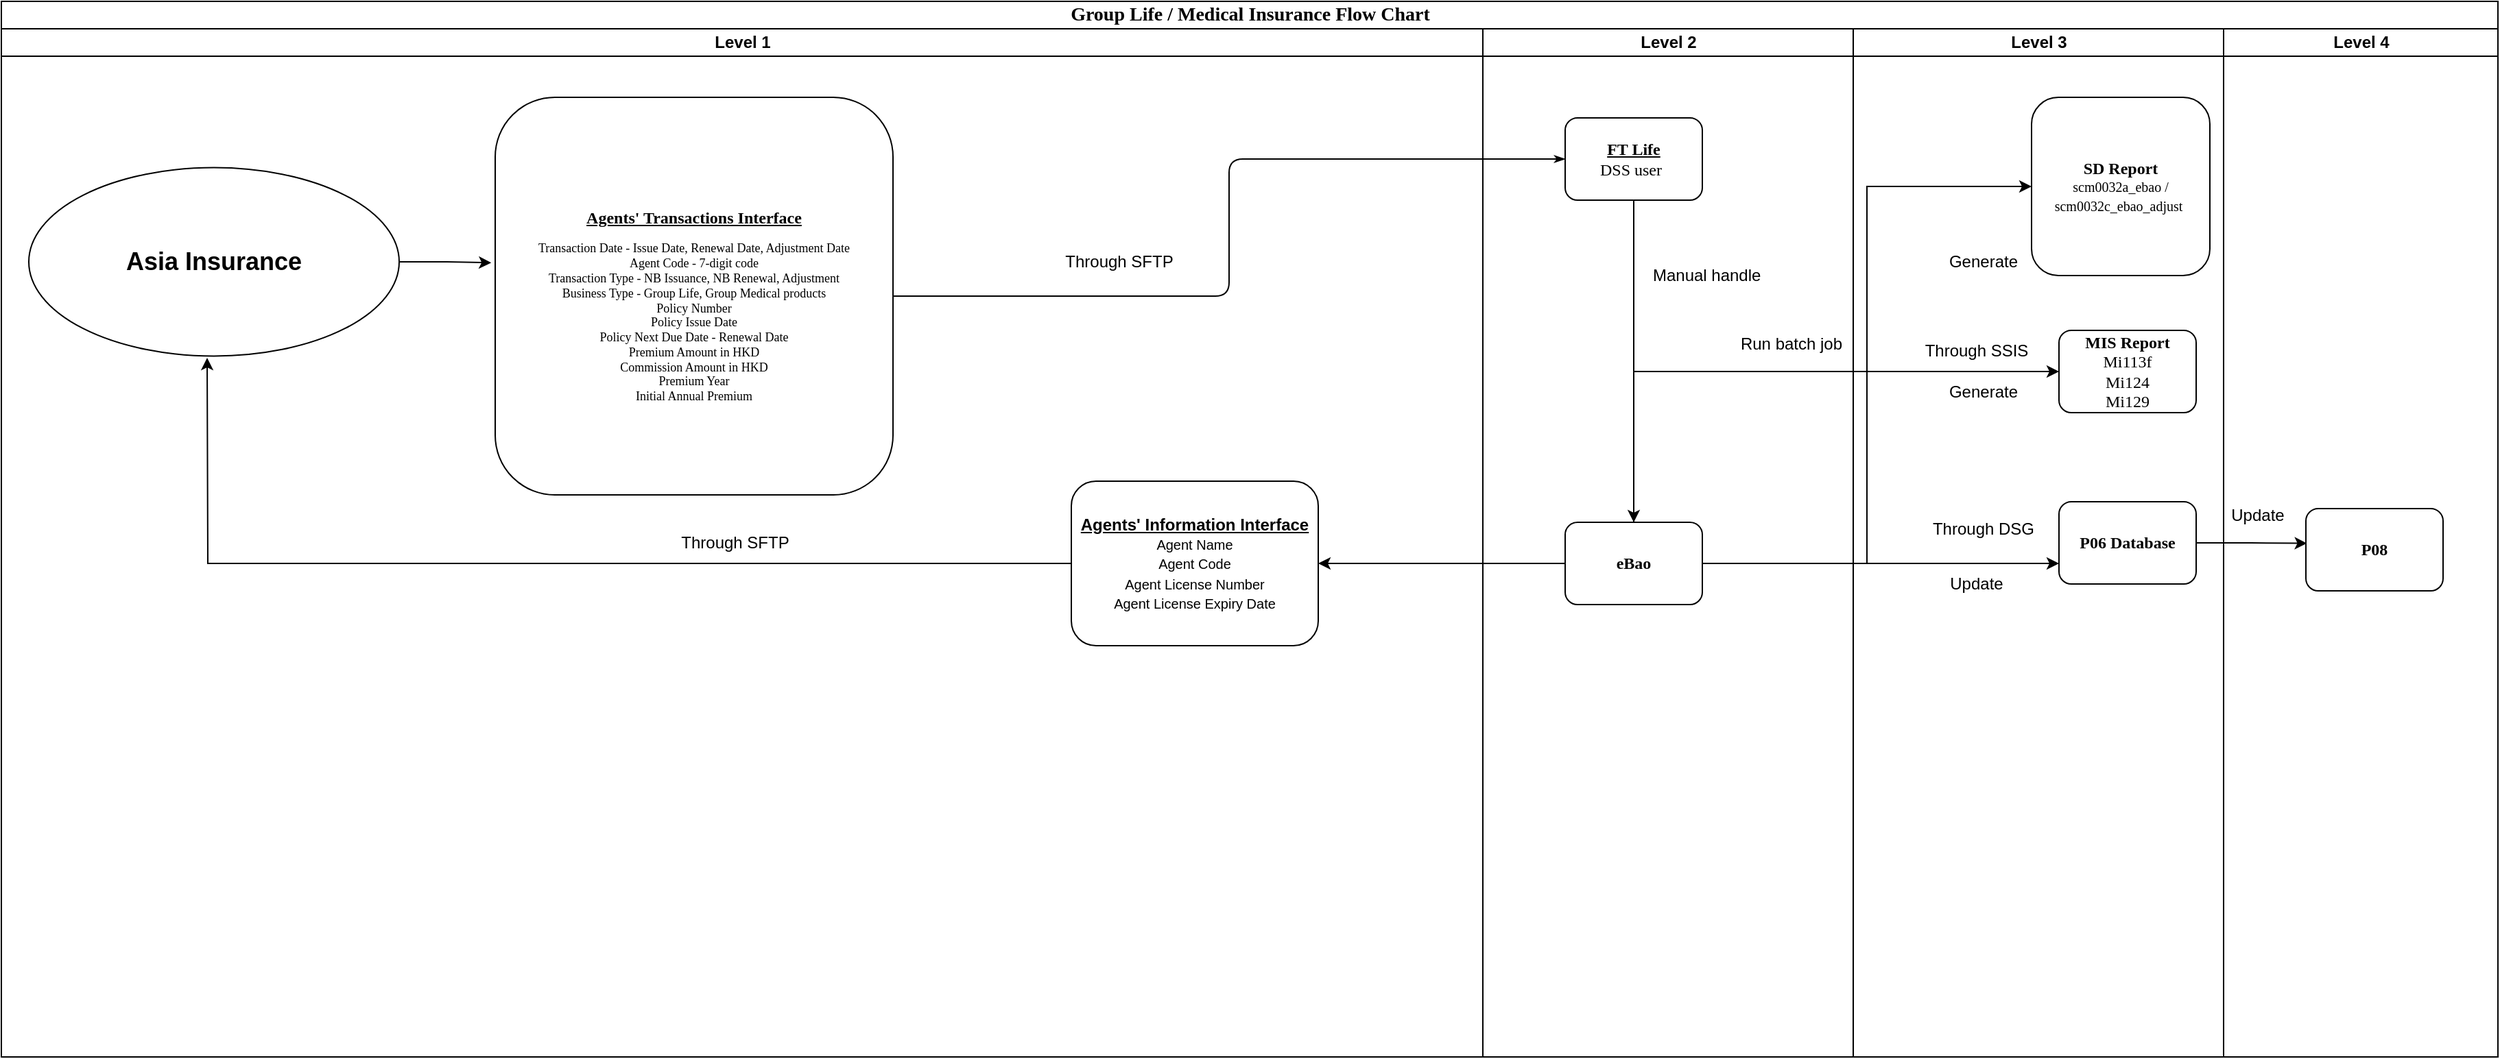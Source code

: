 <mxfile version="22.0.8" type="device">
  <diagram name="Page-1" id="74e2e168-ea6b-b213-b513-2b3c1d86103e">
    <mxGraphModel dx="2607" dy="1436" grid="1" gridSize="10" guides="1" tooltips="1" connect="1" arrows="1" fold="1" page="1" pageScale="1" pageWidth="1100" pageHeight="850" background="none" math="0" shadow="0">
      <root>
        <mxCell id="0" />
        <mxCell id="1" parent="0" />
        <mxCell id="77e6c97f196da883-1" value="&lt;font style=&quot;font-size: 14px;&quot;&gt;Group Life / Medical Insurance Flow Chart&lt;/font&gt;" style="swimlane;html=1;childLayout=stackLayout;startSize=20;rounded=0;shadow=0;labelBackgroundColor=none;strokeWidth=1;fontFamily=Verdana;fontSize=8;align=center;" parent="1" vertex="1">
          <mxGeometry x="230" y="40" width="1820" height="770" as="geometry" />
        </mxCell>
        <mxCell id="77e6c97f196da883-2" value="Level 1" style="swimlane;html=1;startSize=20;" parent="77e6c97f196da883-1" vertex="1">
          <mxGeometry y="20" width="1080" height="750" as="geometry" />
        </mxCell>
        <mxCell id="77e6c97f196da883-8" value="&lt;font style=&quot;&quot;&gt;&lt;font style=&quot;font-size: 12px;&quot;&gt;&lt;u style=&quot;&quot;&gt;&lt;b style=&quot;&quot;&gt;&lt;br&gt;&lt;/b&gt;&lt;/u&gt;&lt;b&gt;&lt;u&gt;Agents&#39; Transactions Interface&lt;/u&gt;&lt;/b&gt;&lt;br&gt;&lt;/font&gt;&lt;br&gt;&lt;div style=&quot;font-size: 9px;&quot;&gt;Transaction Date - Issue Date, Renewal Date, Adjustment Date&lt;/div&gt;&lt;div style=&quot;font-size: 9px;&quot;&gt;Agent Code - 7-digit code&lt;/div&gt;&lt;div style=&quot;font-size: 9px;&quot;&gt;Transaction Type - NB Issuance, NB Renewal, Adjustment&lt;/div&gt;&lt;div style=&quot;font-size: 9px;&quot;&gt;Business Type - Group Life, Group Medical products&lt;/div&gt;&lt;div style=&quot;font-size: 9px;&quot;&gt;Policy Number&lt;/div&gt;&lt;div style=&quot;font-size: 9px;&quot;&gt;Policy Issue Date&lt;/div&gt;&lt;div style=&quot;font-size: 9px;&quot;&gt;Policy Next Due Date - Renewal Date&lt;/div&gt;&lt;div style=&quot;font-size: 9px;&quot;&gt;Premium Amount in HKD&lt;/div&gt;&lt;div style=&quot;font-size: 9px;&quot;&gt;Commission Amount in HKD&lt;/div&gt;&lt;div style=&quot;font-size: 9px;&quot;&gt;Premium Year&lt;/div&gt;&lt;div style=&quot;font-size: 9px;&quot;&gt;Initial Annual Premium&lt;/div&gt;&lt;/font&gt;" style="rounded=1;whiteSpace=wrap;html=1;shadow=0;labelBackgroundColor=none;strokeWidth=1;fontFamily=Verdana;fontSize=8;align=center;" parent="77e6c97f196da883-2" vertex="1">
          <mxGeometry x="360" y="50" width="290" height="290" as="geometry" />
        </mxCell>
        <mxCell id="zQwO_k3t3CgDYdLT3B1n-18" value="Through SFTP" style="text;html=1;strokeColor=none;fillColor=none;align=center;verticalAlign=middle;whiteSpace=wrap;rounded=0;" vertex="1" parent="77e6c97f196da883-2">
          <mxGeometry x="750" y="150" width="130" height="40" as="geometry" />
        </mxCell>
        <mxCell id="zQwO_k3t3CgDYdLT3B1n-71" style="edgeStyle=orthogonalEdgeStyle;rounded=0;orthogonalLoop=1;jettySize=auto;html=1;" edge="1" parent="77e6c97f196da883-2" source="zQwO_k3t3CgDYdLT3B1n-51">
          <mxGeometry relative="1" as="geometry">
            <mxPoint x="150" y="240" as="targetPoint" />
          </mxGeometry>
        </mxCell>
        <mxCell id="zQwO_k3t3CgDYdLT3B1n-51" value="&lt;u&gt;&lt;b&gt;Agents&#39; Information Interface&lt;/b&gt;&lt;/u&gt;&lt;br&gt;&lt;div&gt;&lt;font style=&quot;font-size: 10px;&quot;&gt;Agent Na&lt;/font&gt;&lt;font style=&quot;font-size: 10px;&quot;&gt;me&lt;/font&gt;&lt;/div&gt;&lt;div&gt;&lt;font style=&quot;font-size: 10px;&quot;&gt;Agent Code&lt;/font&gt;&lt;/div&gt;&lt;div&gt;&lt;font style=&quot;font-size: 10px;&quot;&gt;Agent License Number&lt;/font&gt;&lt;/div&gt;&lt;div&gt;&lt;font style=&quot;font-size: 10px;&quot;&gt;Agent License Expiry Date&lt;/font&gt;&lt;/div&gt;" style="rounded=1;whiteSpace=wrap;html=1;" vertex="1" parent="77e6c97f196da883-2">
          <mxGeometry x="780" y="330" width="180" height="120" as="geometry" />
        </mxCell>
        <mxCell id="zQwO_k3t3CgDYdLT3B1n-59" value="Through SFTP" style="text;html=1;strokeColor=none;fillColor=none;align=center;verticalAlign=middle;whiteSpace=wrap;rounded=0;" vertex="1" parent="77e6c97f196da883-2">
          <mxGeometry x="450" y="355" width="170" height="40" as="geometry" />
        </mxCell>
        <mxCell id="zQwO_k3t3CgDYdLT3B1n-65" value="&lt;b style=&quot;border-color: var(--border-color);&quot;&gt;&lt;font style=&quot;border-color: var(--border-color); font-size: 18px;&quot;&gt;Asia Insurance&lt;/font&gt;&lt;/b&gt;" style="ellipse;whiteSpace=wrap;html=1;" vertex="1" parent="77e6c97f196da883-2">
          <mxGeometry x="20" y="101.25" width="270" height="137.5" as="geometry" />
        </mxCell>
        <mxCell id="zQwO_k3t3CgDYdLT3B1n-66" style="edgeStyle=orthogonalEdgeStyle;rounded=0;orthogonalLoop=1;jettySize=auto;html=1;entryX=-0.01;entryY=0.416;entryDx=0;entryDy=0;entryPerimeter=0;" edge="1" parent="77e6c97f196da883-2" source="zQwO_k3t3CgDYdLT3B1n-65" target="77e6c97f196da883-8">
          <mxGeometry relative="1" as="geometry" />
        </mxCell>
        <mxCell id="77e6c97f196da883-26" style="edgeStyle=orthogonalEdgeStyle;rounded=1;html=1;labelBackgroundColor=none;startArrow=none;startFill=0;startSize=5;endArrow=classicThin;endFill=1;endSize=5;jettySize=auto;orthogonalLoop=1;strokeWidth=1;fontFamily=Verdana;fontSize=8" parent="77e6c97f196da883-1" source="77e6c97f196da883-8" target="77e6c97f196da883-11" edge="1">
          <mxGeometry relative="1" as="geometry" />
        </mxCell>
        <mxCell id="77e6c97f196da883-3" value="Level 2" style="swimlane;html=1;startSize=20;" parent="77e6c97f196da883-1" vertex="1">
          <mxGeometry x="1080" y="20" width="270" height="750" as="geometry" />
        </mxCell>
        <mxCell id="zQwO_k3t3CgDYdLT3B1n-58" style="edgeStyle=orthogonalEdgeStyle;rounded=0;orthogonalLoop=1;jettySize=auto;html=1;" edge="1" parent="77e6c97f196da883-3" source="77e6c97f196da883-11" target="77e6c97f196da883-12">
          <mxGeometry relative="1" as="geometry" />
        </mxCell>
        <mxCell id="77e6c97f196da883-11" value="&lt;font style=&quot;font-size: 12px;&quot;&gt;&lt;b&gt;&lt;u&gt;FT Life&lt;br&gt;&lt;/u&gt;&lt;/b&gt;&lt;/font&gt;&lt;font style=&quot;font-size: 12px;&quot;&gt;DSS user&lt;/font&gt;&amp;nbsp;&amp;nbsp;" style="rounded=1;whiteSpace=wrap;html=1;shadow=0;labelBackgroundColor=none;strokeWidth=1;fontFamily=Verdana;fontSize=8;align=center;" parent="77e6c97f196da883-3" vertex="1">
          <mxGeometry x="60" y="65" width="100" height="60" as="geometry" />
        </mxCell>
        <mxCell id="77e6c97f196da883-12" value="&lt;font style=&quot;font-size: 12px;&quot;&gt;&lt;b&gt;eBao&lt;/b&gt;&lt;/font&gt;" style="rounded=1;whiteSpace=wrap;html=1;shadow=0;labelBackgroundColor=none;strokeWidth=1;fontFamily=Verdana;fontSize=8;align=center;" parent="77e6c97f196da883-3" vertex="1">
          <mxGeometry x="60" y="360" width="100" height="60" as="geometry" />
        </mxCell>
        <mxCell id="zQwO_k3t3CgDYdLT3B1n-16" value="Manual handle&amp;nbsp;" style="text;html=1;strokeColor=none;fillColor=none;align=center;verticalAlign=middle;whiteSpace=wrap;rounded=0;" vertex="1" parent="77e6c97f196da883-3">
          <mxGeometry x="110" y="170" width="110" height="20" as="geometry" />
        </mxCell>
        <mxCell id="zQwO_k3t3CgDYdLT3B1n-34" value="Run batch job" style="text;html=1;strokeColor=none;fillColor=none;align=center;verticalAlign=middle;whiteSpace=wrap;rounded=0;" vertex="1" parent="77e6c97f196da883-3">
          <mxGeometry x="170" y="220" width="110" height="20" as="geometry" />
        </mxCell>
        <mxCell id="77e6c97f196da883-4" value="Level 3" style="swimlane;html=1;startSize=20;" parent="77e6c97f196da883-1" vertex="1">
          <mxGeometry x="1350" y="20" width="270" height="750" as="geometry" />
        </mxCell>
        <mxCell id="zQwO_k3t3CgDYdLT3B1n-7" value="&lt;font style=&quot;&quot;&gt;&lt;b style=&quot;font-size: 12px;&quot;&gt;SD Report&lt;br&gt;&lt;/b&gt;&lt;font style=&quot;font-size: 10px;&quot;&gt;scm0032a_ebao / scm0032c_ebao_adjust&lt;/font&gt;&lt;/font&gt;&lt;font style=&quot;font-size: 12px;&quot;&gt;&amp;nbsp;&lt;br&gt;&lt;/font&gt;" style="rounded=1;whiteSpace=wrap;html=1;shadow=0;labelBackgroundColor=none;strokeWidth=1;fontFamily=Verdana;fontSize=8;align=center;" vertex="1" parent="77e6c97f196da883-4">
          <mxGeometry x="130" y="50" width="130" height="130" as="geometry" />
        </mxCell>
        <mxCell id="zQwO_k3t3CgDYdLT3B1n-9" value="&lt;font style=&quot;font-size: 12px;&quot;&gt;&lt;b&gt;MIS Report&lt;/b&gt;&lt;br&gt;Mi113f&lt;br&gt;Mi124&lt;br&gt;&amp;nbsp;Mi129&amp;nbsp;&lt;br&gt;&lt;/font&gt;" style="rounded=1;whiteSpace=wrap;html=1;shadow=0;labelBackgroundColor=none;strokeWidth=1;fontFamily=Verdana;fontSize=8;align=center;" vertex="1" parent="77e6c97f196da883-4">
          <mxGeometry x="150" y="220" width="100" height="60" as="geometry" />
        </mxCell>
        <mxCell id="zQwO_k3t3CgDYdLT3B1n-12" value="&lt;font style=&quot;font-size: 12px;&quot;&gt;&lt;b&gt;P06 Database&lt;/b&gt;&lt;/font&gt;" style="rounded=1;whiteSpace=wrap;html=1;shadow=0;labelBackgroundColor=none;strokeWidth=1;fontFamily=Verdana;fontSize=8;align=center;" vertex="1" parent="77e6c97f196da883-4">
          <mxGeometry x="150" y="345" width="100" height="60" as="geometry" />
        </mxCell>
        <mxCell id="zQwO_k3t3CgDYdLT3B1n-17" value="Through SSIS" style="text;html=1;strokeColor=none;fillColor=none;align=center;verticalAlign=middle;whiteSpace=wrap;rounded=0;" vertex="1" parent="77e6c97f196da883-4">
          <mxGeometry x="45" y="220" width="90" height="30" as="geometry" />
        </mxCell>
        <mxCell id="zQwO_k3t3CgDYdLT3B1n-19" value="Through DSG" style="text;html=1;strokeColor=none;fillColor=none;align=center;verticalAlign=middle;whiteSpace=wrap;rounded=0;" vertex="1" parent="77e6c97f196da883-4">
          <mxGeometry x="50" y="350" width="90" height="30" as="geometry" />
        </mxCell>
        <mxCell id="zQwO_k3t3CgDYdLT3B1n-23" value="Update" style="text;html=1;strokeColor=none;fillColor=none;align=center;verticalAlign=middle;whiteSpace=wrap;rounded=0;" vertex="1" parent="77e6c97f196da883-4">
          <mxGeometry x="60" y="390" width="60" height="30" as="geometry" />
        </mxCell>
        <mxCell id="zQwO_k3t3CgDYdLT3B1n-25" value="Generate" style="text;html=1;strokeColor=none;fillColor=none;align=center;verticalAlign=middle;whiteSpace=wrap;rounded=0;" vertex="1" parent="77e6c97f196da883-4">
          <mxGeometry x="65" y="155" width="60" height="30" as="geometry" />
        </mxCell>
        <mxCell id="zQwO_k3t3CgDYdLT3B1n-8" style="edgeStyle=orthogonalEdgeStyle;rounded=0;orthogonalLoop=1;jettySize=auto;html=1;entryX=0;entryY=0.5;entryDx=0;entryDy=0;" edge="1" parent="77e6c97f196da883-4" source="77e6c97f196da883-12" target="zQwO_k3t3CgDYdLT3B1n-9">
          <mxGeometry relative="1" as="geometry">
            <mxPoint x="-520" y="240" as="targetPoint" />
            <Array as="points">
              <mxPoint x="150" y="250" />
            </Array>
          </mxGeometry>
        </mxCell>
        <mxCell id="zQwO_k3t3CgDYdLT3B1n-24" value="Generate" style="text;html=1;strokeColor=none;fillColor=none;align=center;verticalAlign=middle;whiteSpace=wrap;rounded=0;" vertex="1" parent="77e6c97f196da883-4">
          <mxGeometry x="65" y="250" width="60" height="30" as="geometry" />
        </mxCell>
        <mxCell id="zQwO_k3t3CgDYdLT3B1n-6" style="edgeStyle=orthogonalEdgeStyle;rounded=0;orthogonalLoop=1;jettySize=auto;html=1;entryX=0;entryY=0.5;entryDx=0;entryDy=0;" edge="1" parent="77e6c97f196da883-1" source="77e6c97f196da883-12" target="zQwO_k3t3CgDYdLT3B1n-7">
          <mxGeometry relative="1" as="geometry">
            <mxPoint x="370" y="230" as="targetPoint" />
          </mxGeometry>
        </mxCell>
        <mxCell id="zQwO_k3t3CgDYdLT3B1n-13" style="edgeStyle=orthogonalEdgeStyle;rounded=0;orthogonalLoop=1;jettySize=auto;html=1;entryX=0;entryY=0.75;entryDx=0;entryDy=0;" edge="1" parent="77e6c97f196da883-1" source="77e6c97f196da883-12" target="zQwO_k3t3CgDYdLT3B1n-12">
          <mxGeometry relative="1" as="geometry" />
        </mxCell>
        <mxCell id="zQwO_k3t3CgDYdLT3B1n-20" style="edgeStyle=orthogonalEdgeStyle;rounded=0;orthogonalLoop=1;jettySize=auto;html=1;entryX=0.008;entryY=0.422;entryDx=0;entryDy=0;entryPerimeter=0;" edge="1" parent="77e6c97f196da883-1" source="zQwO_k3t3CgDYdLT3B1n-12" target="zQwO_k3t3CgDYdLT3B1n-15">
          <mxGeometry relative="1" as="geometry" />
        </mxCell>
        <mxCell id="zQwO_k3t3CgDYdLT3B1n-69" style="edgeStyle=orthogonalEdgeStyle;rounded=0;orthogonalLoop=1;jettySize=auto;html=1;" edge="1" parent="77e6c97f196da883-1" source="77e6c97f196da883-12" target="zQwO_k3t3CgDYdLT3B1n-51">
          <mxGeometry relative="1" as="geometry" />
        </mxCell>
        <mxCell id="77e6c97f196da883-5" value="Level 4" style="swimlane;html=1;startSize=20;" parent="77e6c97f196da883-1" vertex="1">
          <mxGeometry x="1620" y="20" width="200" height="750" as="geometry" />
        </mxCell>
        <mxCell id="zQwO_k3t3CgDYdLT3B1n-15" value="&lt;font style=&quot;font-size: 12px;&quot;&gt;&lt;b&gt;P08&lt;/b&gt;&lt;/font&gt;" style="rounded=1;whiteSpace=wrap;html=1;shadow=0;labelBackgroundColor=none;strokeWidth=1;fontFamily=Verdana;fontSize=8;align=center;" vertex="1" parent="77e6c97f196da883-5">
          <mxGeometry x="60" y="350" width="100" height="60" as="geometry" />
        </mxCell>
        <mxCell id="zQwO_k3t3CgDYdLT3B1n-21" value="Update" style="text;html=1;strokeColor=none;fillColor=none;align=center;verticalAlign=middle;whiteSpace=wrap;rounded=0;" vertex="1" parent="77e6c97f196da883-5">
          <mxGeometry x="-20" y="340" width="90" height="30" as="geometry" />
        </mxCell>
      </root>
    </mxGraphModel>
  </diagram>
</mxfile>
